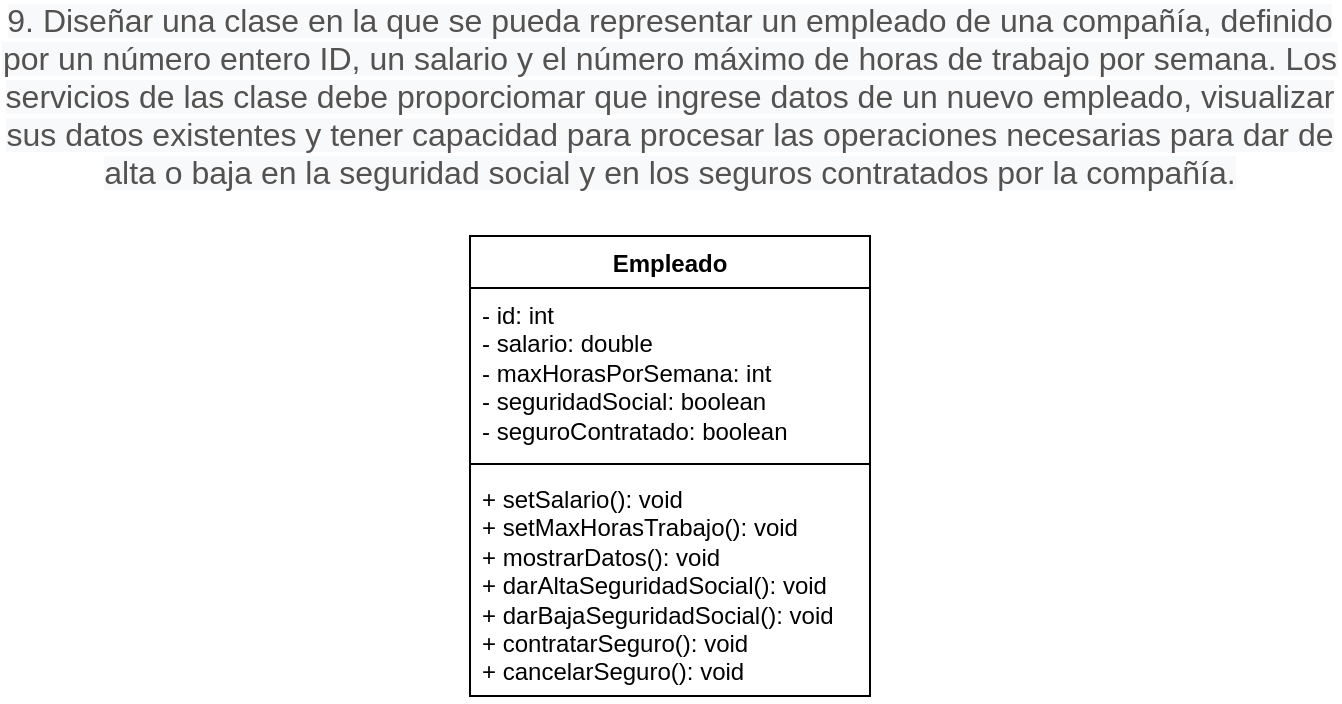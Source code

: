 <mxfile>
    <diagram name="Página-1" id="tTam4y3KhYwzT7uzU9bh">
        <mxGraphModel dx="532" dy="169" grid="1" gridSize="10" guides="1" tooltips="1" connect="1" arrows="1" fold="1" page="1" pageScale="1" pageWidth="1920" pageHeight="1200" math="0" shadow="0">
            <root>
                <mxCell id="0"/>
                <mxCell id="1" parent="0"/>
                <mxCell id="tPJaV_hw21Dqe6nmjoAO-1" value="Empleado" style="swimlane;fontStyle=1;align=center;verticalAlign=top;childLayout=stackLayout;horizontal=1;startSize=26;horizontalStack=0;resizeParent=1;resizeParentMax=0;resizeLast=0;collapsible=1;marginBottom=0;whiteSpace=wrap;html=1;" parent="1" vertex="1">
                    <mxGeometry x="490" y="700" width="200" height="230" as="geometry"/>
                </mxCell>
                <mxCell id="tPJaV_hw21Dqe6nmjoAO-2" value="- id: &lt;span class=&quot;hljs-keyword&quot;&gt;int&lt;/span&gt;&amp;nbsp;&lt;br&gt;- salario: &lt;span class=&quot;hljs-keyword&quot;&gt;double&lt;/span&gt;&amp;nbsp;&lt;br&gt;- maxHorasPorSemana: &lt;span class=&quot;hljs-keyword&quot;&gt;int&lt;br&gt;- seguridadSocial: boolean&lt;br&gt;- seguroContratado: boolean&lt;br&gt;&lt;/span&gt;" style="text;strokeColor=none;fillColor=none;align=left;verticalAlign=top;spacingLeft=4;spacingRight=4;overflow=hidden;rotatable=0;points=[[0,0.5],[1,0.5]];portConstraint=eastwest;whiteSpace=wrap;html=1;" parent="tPJaV_hw21Dqe6nmjoAO-1" vertex="1">
                    <mxGeometry y="26" width="200" height="84" as="geometry"/>
                </mxCell>
                <mxCell id="tPJaV_hw21Dqe6nmjoAO-3" value="" style="line;strokeWidth=1;fillColor=none;align=left;verticalAlign=middle;spacingTop=-1;spacingLeft=3;spacingRight=3;rotatable=0;labelPosition=right;points=[];portConstraint=eastwest;strokeColor=inherit;" parent="tPJaV_hw21Dqe6nmjoAO-1" vertex="1">
                    <mxGeometry y="110" width="200" height="8" as="geometry"/>
                </mxCell>
                <mxCell id="tPJaV_hw21Dqe6nmjoAO-4" value="+ &lt;span class=&quot;hljs-title function_ invoke__&quot;&gt;setSalario&lt;/span&gt;(): &lt;span class=&quot;hljs-keyword&quot;&gt;void&lt;/span&gt;&amp;nbsp;&lt;br&gt;+ &lt;span class=&quot;hljs-title function_ invoke__&quot;&gt;setMaxHorasTrabajo&lt;/span&gt;(): &lt;span class=&quot;hljs-keyword&quot;&gt;void&lt;/span&gt;&amp;nbsp;&lt;br&gt;+ &lt;span class=&quot;hljs-title function_ invoke__&quot;&gt;mostrarDatos&lt;/span&gt;(): &lt;span class=&quot;hljs-keyword&quot;&gt;void&lt;/span&gt;&amp;nbsp;&lt;br&gt;+ &lt;span class=&quot;hljs-title function_ invoke__&quot;&gt;darAltaSeguridadSocial&lt;/span&gt;(): &lt;span class=&quot;hljs-keyword&quot;&gt;void&lt;/span&gt;&amp;nbsp;&lt;br&gt;+ &lt;span class=&quot;hljs-title function_ invoke__&quot;&gt;darBajaSeguridadSocial&lt;/span&gt;(): &lt;span class=&quot;hljs-keyword&quot;&gt;void&lt;/span&gt;&amp;nbsp;&lt;br&gt;+ &lt;span class=&quot;hljs-title function_ invoke__&quot;&gt;contratarSeguro&lt;/span&gt;(): &lt;span class=&quot;hljs-keyword&quot;&gt;void&lt;/span&gt;&lt;br&gt;+ &lt;span class=&quot;hljs-title function_ invoke__&quot;&gt;cancelarSeguro&lt;/span&gt;(): &lt;span class=&quot;hljs-keyword&quot;&gt;void&lt;/span&gt;" style="text;strokeColor=none;fillColor=none;align=left;verticalAlign=top;spacingLeft=4;spacingRight=4;overflow=hidden;rotatable=0;points=[[0,0.5],[1,0.5]];portConstraint=eastwest;whiteSpace=wrap;html=1;" parent="tPJaV_hw21Dqe6nmjoAO-1" vertex="1">
                    <mxGeometry y="118" width="200" height="112" as="geometry"/>
                </mxCell>
                <mxCell id="2" value="&lt;span style=&quot;color: rgb(84, 82, 81); font-family: Montserrat, Arial, Helvetica, sans-serif; font-size: 16px; text-align: left; background-color: rgb(248, 249, 250);&quot;&gt;9. Diseñar una clase en la que se pueda representar un empleado de una compañía, definido por un número entero ID, un salario y el número máximo de horas de trabajo por semana. Los servicios de las clase debe proporciomar que ingrese datos de un nuevo empleado, visualizar sus datos existentes y tener capacidad para procesar las operaciones necesarias para dar de alta o baja en la seguridad social y en los seguros contratados por la compañía.&lt;/span&gt;" style="text;html=1;strokeColor=none;fillColor=none;align=center;verticalAlign=middle;whiteSpace=wrap;rounded=0;" vertex="1" parent="1">
                    <mxGeometry x="255" y="590" width="670" height="80" as="geometry"/>
                </mxCell>
            </root>
        </mxGraphModel>
    </diagram>
</mxfile>